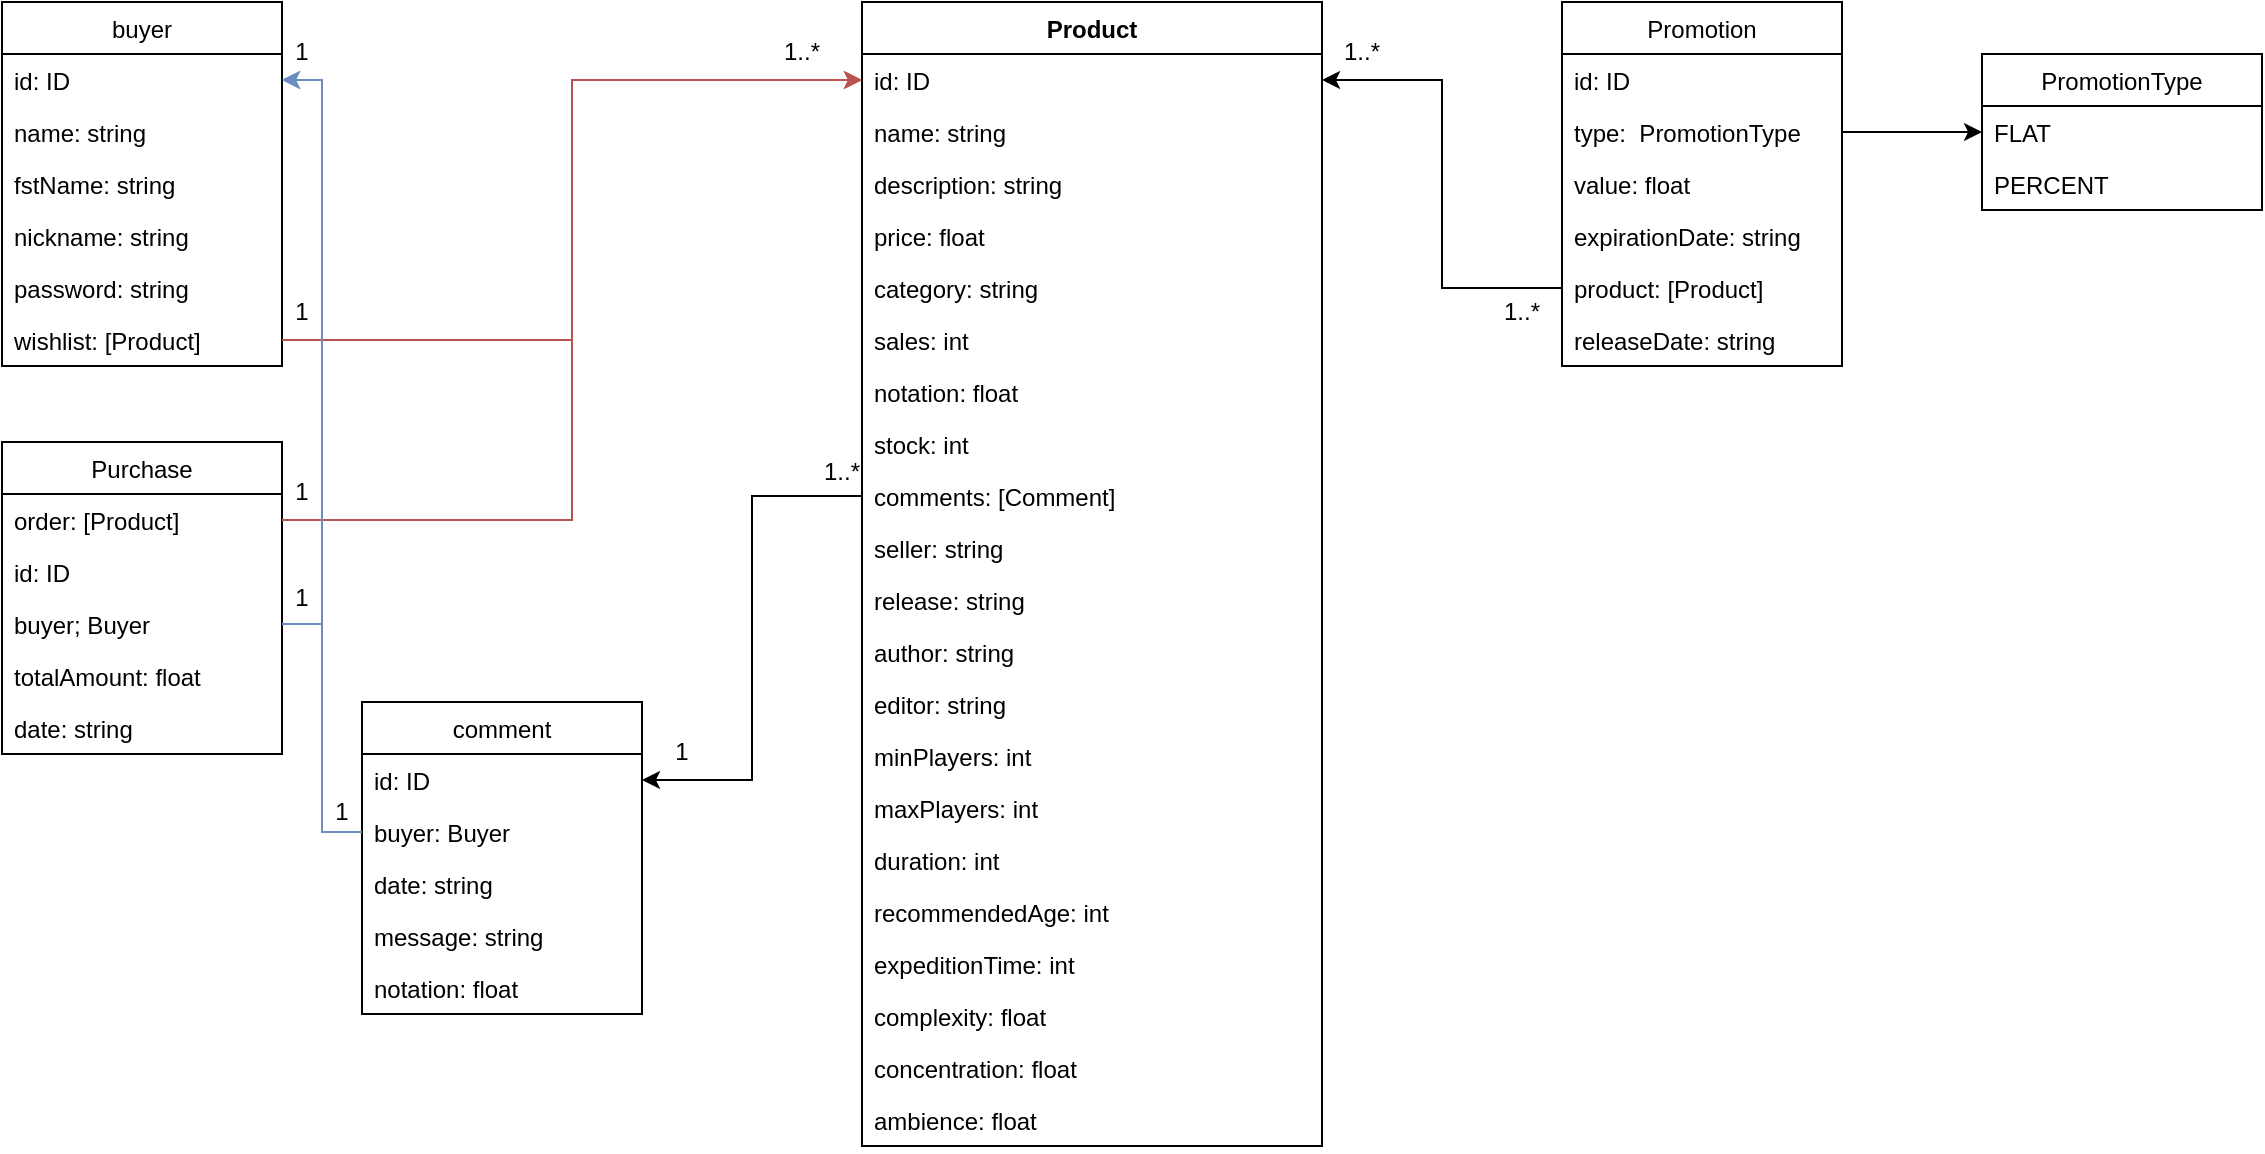 <mxfile version="16.1.2" type="device"><diagram id="qhP7KjJMfT59o1gSOzxB" name="Page-1"><mxGraphModel dx="1865" dy="601" grid="1" gridSize="10" guides="1" tooltips="1" connect="1" arrows="1" fold="1" page="1" pageScale="1" pageWidth="827" pageHeight="1169" math="0" shadow="0"><root><mxCell id="0"/><mxCell id="1" parent="0"/><mxCell id="AIPdWYYq4T8G4I1ffe9C-1" value="Product" style="swimlane;fontStyle=1;align=center;verticalAlign=top;childLayout=stackLayout;horizontal=1;startSize=26;horizontalStack=0;resizeParent=1;resizeParentMax=0;resizeLast=0;collapsible=1;marginBottom=0;" parent="1" vertex="1"><mxGeometry x="180" y="420" width="230" height="572" as="geometry"/></mxCell><mxCell id="AIPdWYYq4T8G4I1ffe9C-2" value="id: ID" style="text;strokeColor=none;fillColor=none;align=left;verticalAlign=top;spacingLeft=4;spacingRight=4;overflow=hidden;rotatable=0;points=[[0,0.5],[1,0.5]];portConstraint=eastwest;" parent="AIPdWYYq4T8G4I1ffe9C-1" vertex="1"><mxGeometry y="26" width="230" height="26" as="geometry"/></mxCell><mxCell id="njmQkS_udpOmSkrCVEzm-1" value="name: string" style="text;strokeColor=none;fillColor=none;align=left;verticalAlign=top;spacingLeft=4;spacingRight=4;overflow=hidden;rotatable=0;points=[[0,0.5],[1,0.5]];portConstraint=eastwest;" parent="AIPdWYYq4T8G4I1ffe9C-1" vertex="1"><mxGeometry y="52" width="230" height="26" as="geometry"/></mxCell><mxCell id="AIPdWYYq4T8G4I1ffe9C-5" value="description: string" style="text;strokeColor=none;fillColor=none;align=left;verticalAlign=top;spacingLeft=4;spacingRight=4;overflow=hidden;rotatable=0;points=[[0,0.5],[1,0.5]];portConstraint=eastwest;" parent="AIPdWYYq4T8G4I1ffe9C-1" vertex="1"><mxGeometry y="78" width="230" height="26" as="geometry"/></mxCell><mxCell id="AIPdWYYq4T8G4I1ffe9C-6" value="price: float" style="text;strokeColor=none;fillColor=none;align=left;verticalAlign=top;spacingLeft=4;spacingRight=4;overflow=hidden;rotatable=0;points=[[0,0.5],[1,0.5]];portConstraint=eastwest;" parent="AIPdWYYq4T8G4I1ffe9C-1" vertex="1"><mxGeometry y="104" width="230" height="26" as="geometry"/></mxCell><mxCell id="AIPdWYYq4T8G4I1ffe9C-7" value="category: string" style="text;strokeColor=none;fillColor=none;align=left;verticalAlign=top;spacingLeft=4;spacingRight=4;overflow=hidden;rotatable=0;points=[[0,0.5],[1,0.5]];portConstraint=eastwest;" parent="AIPdWYYq4T8G4I1ffe9C-1" vertex="1"><mxGeometry y="130" width="230" height="26" as="geometry"/></mxCell><mxCell id="AIPdWYYq4T8G4I1ffe9C-8" value="sales: int" style="text;strokeColor=none;fillColor=none;align=left;verticalAlign=top;spacingLeft=4;spacingRight=4;overflow=hidden;rotatable=0;points=[[0,0.5],[1,0.5]];portConstraint=eastwest;" parent="AIPdWYYq4T8G4I1ffe9C-1" vertex="1"><mxGeometry y="156" width="230" height="26" as="geometry"/></mxCell><mxCell id="AIPdWYYq4T8G4I1ffe9C-9" value="notation: float" style="text;strokeColor=none;fillColor=none;align=left;verticalAlign=top;spacingLeft=4;spacingRight=4;overflow=hidden;rotatable=0;points=[[0,0.5],[1,0.5]];portConstraint=eastwest;" parent="AIPdWYYq4T8G4I1ffe9C-1" vertex="1"><mxGeometry y="182" width="230" height="26" as="geometry"/></mxCell><mxCell id="AIPdWYYq4T8G4I1ffe9C-12" value="stock: int" style="text;strokeColor=none;fillColor=none;align=left;verticalAlign=top;spacingLeft=4;spacingRight=4;overflow=hidden;rotatable=0;points=[[0,0.5],[1,0.5]];portConstraint=eastwest;" parent="AIPdWYYq4T8G4I1ffe9C-1" vertex="1"><mxGeometry y="208" width="230" height="26" as="geometry"/></mxCell><mxCell id="AIPdWYYq4T8G4I1ffe9C-11" value="comments: [Comment]" style="text;strokeColor=none;fillColor=none;align=left;verticalAlign=top;spacingLeft=4;spacingRight=4;overflow=hidden;rotatable=0;points=[[0,0.5],[1,0.5]];portConstraint=eastwest;" parent="AIPdWYYq4T8G4I1ffe9C-1" vertex="1"><mxGeometry y="234" width="230" height="26" as="geometry"/></mxCell><mxCell id="AIPdWYYq4T8G4I1ffe9C-13" value="seller: string" style="text;strokeColor=none;fillColor=none;align=left;verticalAlign=top;spacingLeft=4;spacingRight=4;overflow=hidden;rotatable=0;points=[[0,0.5],[1,0.5]];portConstraint=eastwest;" parent="AIPdWYYq4T8G4I1ffe9C-1" vertex="1"><mxGeometry y="260" width="230" height="26" as="geometry"/></mxCell><mxCell id="FD3mDdKUtWkHjg0hF5EI-1" value="release: string" style="text;strokeColor=none;fillColor=none;align=left;verticalAlign=top;spacingLeft=4;spacingRight=4;overflow=hidden;rotatable=0;points=[[0,0.5],[1,0.5]];portConstraint=eastwest;" vertex="1" parent="AIPdWYYq4T8G4I1ffe9C-1"><mxGeometry y="286" width="230" height="26" as="geometry"/></mxCell><mxCell id="AIPdWYYq4T8G4I1ffe9C-22" value="author: string" style="text;strokeColor=none;fillColor=none;align=left;verticalAlign=top;spacingLeft=4;spacingRight=4;overflow=hidden;rotatable=0;points=[[0,0.5],[1,0.5]];portConstraint=eastwest;" parent="AIPdWYYq4T8G4I1ffe9C-1" vertex="1"><mxGeometry y="312" width="230" height="26" as="geometry"/></mxCell><mxCell id="tGBcgF5zEhU3mlBbZxo8-1" value="editor: string" style="text;strokeColor=none;fillColor=none;align=left;verticalAlign=top;spacingLeft=4;spacingRight=4;overflow=hidden;rotatable=0;points=[[0,0.5],[1,0.5]];portConstraint=eastwest;" parent="AIPdWYYq4T8G4I1ffe9C-1" vertex="1"><mxGeometry y="338" width="230" height="26" as="geometry"/></mxCell><mxCell id="AIPdWYYq4T8G4I1ffe9C-14" value="minPlayers: int" style="text;strokeColor=none;fillColor=none;align=left;verticalAlign=top;spacingLeft=4;spacingRight=4;overflow=hidden;rotatable=0;points=[[0,0.5],[1,0.5]];portConstraint=eastwest;" parent="AIPdWYYq4T8G4I1ffe9C-1" vertex="1"><mxGeometry y="364" width="230" height="26" as="geometry"/></mxCell><mxCell id="AIPdWYYq4T8G4I1ffe9C-28" value="maxPlayers: int" style="text;strokeColor=none;fillColor=none;align=left;verticalAlign=top;spacingLeft=4;spacingRight=4;overflow=hidden;rotatable=0;points=[[0,0.5],[1,0.5]];portConstraint=eastwest;" parent="AIPdWYYq4T8G4I1ffe9C-1" vertex="1"><mxGeometry y="390" width="230" height="26" as="geometry"/></mxCell><mxCell id="AIPdWYYq4T8G4I1ffe9C-15" value="duration: int" style="text;strokeColor=none;fillColor=none;align=left;verticalAlign=top;spacingLeft=4;spacingRight=4;overflow=hidden;rotatable=0;points=[[0,0.5],[1,0.5]];portConstraint=eastwest;" parent="AIPdWYYq4T8G4I1ffe9C-1" vertex="1"><mxGeometry y="416" width="230" height="26" as="geometry"/></mxCell><mxCell id="AIPdWYYq4T8G4I1ffe9C-16" value="recommendedAge: int" style="text;strokeColor=none;fillColor=none;align=left;verticalAlign=top;spacingLeft=4;spacingRight=4;overflow=hidden;rotatable=0;points=[[0,0.5],[1,0.5]];portConstraint=eastwest;" parent="AIPdWYYq4T8G4I1ffe9C-1" vertex="1"><mxGeometry y="442" width="230" height="26" as="geometry"/></mxCell><mxCell id="AIPdWYYq4T8G4I1ffe9C-17" value="expeditionTime: int" style="text;strokeColor=none;fillColor=none;align=left;verticalAlign=top;spacingLeft=4;spacingRight=4;overflow=hidden;rotatable=0;points=[[0,0.5],[1,0.5]];portConstraint=eastwest;" parent="AIPdWYYq4T8G4I1ffe9C-1" vertex="1"><mxGeometry y="468" width="230" height="26" as="geometry"/></mxCell><mxCell id="AIPdWYYq4T8G4I1ffe9C-19" value="complexity: float" style="text;strokeColor=none;fillColor=none;align=left;verticalAlign=top;spacingLeft=4;spacingRight=4;overflow=hidden;rotatable=0;points=[[0,0.5],[1,0.5]];portConstraint=eastwest;" parent="AIPdWYYq4T8G4I1ffe9C-1" vertex="1"><mxGeometry y="494" width="230" height="26" as="geometry"/></mxCell><mxCell id="AIPdWYYq4T8G4I1ffe9C-20" value="concentration: float" style="text;strokeColor=none;fillColor=none;align=left;verticalAlign=top;spacingLeft=4;spacingRight=4;overflow=hidden;rotatable=0;points=[[0,0.5],[1,0.5]];portConstraint=eastwest;" parent="AIPdWYYq4T8G4I1ffe9C-1" vertex="1"><mxGeometry y="520" width="230" height="26" as="geometry"/></mxCell><mxCell id="AIPdWYYq4T8G4I1ffe9C-21" value="ambience: float" style="text;strokeColor=none;fillColor=none;align=left;verticalAlign=top;spacingLeft=4;spacingRight=4;overflow=hidden;rotatable=0;points=[[0,0.5],[1,0.5]];portConstraint=eastwest;" parent="AIPdWYYq4T8G4I1ffe9C-1" vertex="1"><mxGeometry y="546" width="230" height="26" as="geometry"/></mxCell><mxCell id="AIPdWYYq4T8G4I1ffe9C-23" value="Promotion" style="swimlane;fontStyle=0;childLayout=stackLayout;horizontal=1;startSize=26;fillColor=none;horizontalStack=0;resizeParent=1;resizeParentMax=0;resizeLast=0;collapsible=1;marginBottom=0;" parent="1" vertex="1"><mxGeometry x="530" y="420" width="140" height="182" as="geometry"/></mxCell><mxCell id="njmQkS_udpOmSkrCVEzm-2" value="id: ID" style="text;strokeColor=none;fillColor=none;align=left;verticalAlign=top;spacingLeft=4;spacingRight=4;overflow=hidden;rotatable=0;points=[[0,0.5],[1,0.5]];portConstraint=eastwest;" parent="AIPdWYYq4T8G4I1ffe9C-23" vertex="1"><mxGeometry y="26" width="140" height="26" as="geometry"/></mxCell><mxCell id="AIPdWYYq4T8G4I1ffe9C-24" value="type:  PromotionType" style="text;strokeColor=none;fillColor=none;align=left;verticalAlign=top;spacingLeft=4;spacingRight=4;overflow=hidden;rotatable=0;points=[[0,0.5],[1,0.5]];portConstraint=eastwest;" parent="AIPdWYYq4T8G4I1ffe9C-23" vertex="1"><mxGeometry y="52" width="140" height="26" as="geometry"/></mxCell><mxCell id="AIPdWYYq4T8G4I1ffe9C-32" value="value: float" style="text;strokeColor=none;fillColor=none;align=left;verticalAlign=top;spacingLeft=4;spacingRight=4;overflow=hidden;rotatable=0;points=[[0,0.5],[1,0.5]];portConstraint=eastwest;" parent="AIPdWYYq4T8G4I1ffe9C-23" vertex="1"><mxGeometry y="78" width="140" height="26" as="geometry"/></mxCell><mxCell id="AIPdWYYq4T8G4I1ffe9C-33" value="expirationDate: string" style="text;strokeColor=none;fillColor=none;align=left;verticalAlign=top;spacingLeft=4;spacingRight=4;overflow=hidden;rotatable=0;points=[[0,0.5],[1,0.5]];portConstraint=eastwest;" parent="AIPdWYYq4T8G4I1ffe9C-23" vertex="1"><mxGeometry y="104" width="140" height="26" as="geometry"/></mxCell><mxCell id="njmQkS_udpOmSkrCVEzm-10" value="product: [Product]" style="text;strokeColor=none;fillColor=none;align=left;verticalAlign=top;spacingLeft=4;spacingRight=4;overflow=hidden;rotatable=0;points=[[0,0.5],[1,0.5]];portConstraint=eastwest;" parent="AIPdWYYq4T8G4I1ffe9C-23" vertex="1"><mxGeometry y="130" width="140" height="26" as="geometry"/></mxCell><mxCell id="FD3mDdKUtWkHjg0hF5EI-2" value="releaseDate: string" style="text;strokeColor=none;fillColor=none;align=left;verticalAlign=top;spacingLeft=4;spacingRight=4;overflow=hidden;rotatable=0;points=[[0,0.5],[1,0.5]];portConstraint=eastwest;" vertex="1" parent="AIPdWYYq4T8G4I1ffe9C-23"><mxGeometry y="156" width="140" height="26" as="geometry"/></mxCell><mxCell id="AIPdWYYq4T8G4I1ffe9C-29" value="PromotionType" style="swimlane;fontStyle=0;childLayout=stackLayout;horizontal=1;startSize=26;fillColor=none;horizontalStack=0;resizeParent=1;resizeParentMax=0;resizeLast=0;collapsible=1;marginBottom=0;" parent="1" vertex="1"><mxGeometry x="740" y="446" width="140" height="78" as="geometry"/></mxCell><mxCell id="AIPdWYYq4T8G4I1ffe9C-30" value="FLAT" style="text;strokeColor=none;fillColor=none;align=left;verticalAlign=top;spacingLeft=4;spacingRight=4;overflow=hidden;rotatable=0;points=[[0,0.5],[1,0.5]];portConstraint=eastwest;" parent="AIPdWYYq4T8G4I1ffe9C-29" vertex="1"><mxGeometry y="26" width="140" height="26" as="geometry"/></mxCell><mxCell id="AIPdWYYq4T8G4I1ffe9C-31" value="PERCENT" style="text;strokeColor=none;fillColor=none;align=left;verticalAlign=top;spacingLeft=4;spacingRight=4;overflow=hidden;rotatable=0;points=[[0,0.5],[1,0.5]];portConstraint=eastwest;" parent="AIPdWYYq4T8G4I1ffe9C-29" vertex="1"><mxGeometry y="52" width="140" height="26" as="geometry"/></mxCell><mxCell id="AIPdWYYq4T8G4I1ffe9C-38" value="comment" style="swimlane;fontStyle=0;childLayout=stackLayout;horizontal=1;startSize=26;fillColor=none;horizontalStack=0;resizeParent=1;resizeParentMax=0;resizeLast=0;collapsible=1;marginBottom=0;" parent="1" vertex="1"><mxGeometry x="-70" y="770" width="140" height="156" as="geometry"/></mxCell><mxCell id="njmQkS_udpOmSkrCVEzm-3" value="id: ID" style="text;strokeColor=none;fillColor=none;align=left;verticalAlign=top;spacingLeft=4;spacingRight=4;overflow=hidden;rotatable=0;points=[[0,0.5],[1,0.5]];portConstraint=eastwest;" parent="AIPdWYYq4T8G4I1ffe9C-38" vertex="1"><mxGeometry y="26" width="140" height="26" as="geometry"/></mxCell><mxCell id="AIPdWYYq4T8G4I1ffe9C-39" value="buyer: Buyer" style="text;strokeColor=none;fillColor=none;align=left;verticalAlign=top;spacingLeft=4;spacingRight=4;overflow=hidden;rotatable=0;points=[[0,0.5],[1,0.5]];portConstraint=eastwest;" parent="AIPdWYYq4T8G4I1ffe9C-38" vertex="1"><mxGeometry y="52" width="140" height="26" as="geometry"/></mxCell><mxCell id="AIPdWYYq4T8G4I1ffe9C-40" value="date: string" style="text;strokeColor=none;fillColor=none;align=left;verticalAlign=top;spacingLeft=4;spacingRight=4;overflow=hidden;rotatable=0;points=[[0,0.5],[1,0.5]];portConstraint=eastwest;" parent="AIPdWYYq4T8G4I1ffe9C-38" vertex="1"><mxGeometry y="78" width="140" height="26" as="geometry"/></mxCell><mxCell id="AIPdWYYq4T8G4I1ffe9C-41" value="message: string" style="text;strokeColor=none;fillColor=none;align=left;verticalAlign=top;spacingLeft=4;spacingRight=4;overflow=hidden;rotatable=0;points=[[0,0.5],[1,0.5]];portConstraint=eastwest;" parent="AIPdWYYq4T8G4I1ffe9C-38" vertex="1"><mxGeometry y="104" width="140" height="26" as="geometry"/></mxCell><mxCell id="AIPdWYYq4T8G4I1ffe9C-42" value="notation: float" style="text;strokeColor=none;fillColor=none;align=left;verticalAlign=top;spacingLeft=4;spacingRight=4;overflow=hidden;rotatable=0;points=[[0,0.5],[1,0.5]];portConstraint=eastwest;" parent="AIPdWYYq4T8G4I1ffe9C-38" vertex="1"><mxGeometry y="130" width="140" height="26" as="geometry"/></mxCell><mxCell id="AIPdWYYq4T8G4I1ffe9C-43" value="buyer" style="swimlane;fontStyle=0;childLayout=stackLayout;horizontal=1;startSize=26;fillColor=none;horizontalStack=0;resizeParent=1;resizeParentMax=0;resizeLast=0;collapsible=1;marginBottom=0;" parent="1" vertex="1"><mxGeometry x="-250" y="420" width="140" height="182" as="geometry"/></mxCell><mxCell id="njmQkS_udpOmSkrCVEzm-4" value="id: ID" style="text;strokeColor=none;fillColor=none;align=left;verticalAlign=top;spacingLeft=4;spacingRight=4;overflow=hidden;rotatable=0;points=[[0,0.5],[1,0.5]];portConstraint=eastwest;" parent="AIPdWYYq4T8G4I1ffe9C-43" vertex="1"><mxGeometry y="26" width="140" height="26" as="geometry"/></mxCell><mxCell id="AIPdWYYq4T8G4I1ffe9C-44" value="name: string" style="text;strokeColor=none;fillColor=none;align=left;verticalAlign=top;spacingLeft=4;spacingRight=4;overflow=hidden;rotatable=0;points=[[0,0.5],[1,0.5]];portConstraint=eastwest;" parent="AIPdWYYq4T8G4I1ffe9C-43" vertex="1"><mxGeometry y="52" width="140" height="26" as="geometry"/></mxCell><mxCell id="AIPdWYYq4T8G4I1ffe9C-45" value="fstName: string" style="text;strokeColor=none;fillColor=none;align=left;verticalAlign=top;spacingLeft=4;spacingRight=4;overflow=hidden;rotatable=0;points=[[0,0.5],[1,0.5]];portConstraint=eastwest;" parent="AIPdWYYq4T8G4I1ffe9C-43" vertex="1"><mxGeometry y="78" width="140" height="26" as="geometry"/></mxCell><mxCell id="AIPdWYYq4T8G4I1ffe9C-46" value="nickname: string" style="text;strokeColor=none;fillColor=none;align=left;verticalAlign=top;spacingLeft=4;spacingRight=4;overflow=hidden;rotatable=0;points=[[0,0.5],[1,0.5]];portConstraint=eastwest;" parent="AIPdWYYq4T8G4I1ffe9C-43" vertex="1"><mxGeometry y="104" width="140" height="26" as="geometry"/></mxCell><mxCell id="AIPdWYYq4T8G4I1ffe9C-47" value="password: string" style="text;strokeColor=none;fillColor=none;align=left;verticalAlign=top;spacingLeft=4;spacingRight=4;overflow=hidden;rotatable=0;points=[[0,0.5],[1,0.5]];portConstraint=eastwest;" parent="AIPdWYYq4T8G4I1ffe9C-43" vertex="1"><mxGeometry y="130" width="140" height="26" as="geometry"/></mxCell><mxCell id="AIPdWYYq4T8G4I1ffe9C-48" value="wishlist: [Product]" style="text;strokeColor=none;fillColor=none;align=left;verticalAlign=top;spacingLeft=4;spacingRight=4;overflow=hidden;rotatable=0;points=[[0,0.5],[1,0.5]];portConstraint=eastwest;" parent="AIPdWYYq4T8G4I1ffe9C-43" vertex="1"><mxGeometry y="156" width="140" height="26" as="geometry"/></mxCell><mxCell id="AIPdWYYq4T8G4I1ffe9C-49" value="Purchase" style="swimlane;fontStyle=0;childLayout=stackLayout;horizontal=1;startSize=26;fillColor=none;horizontalStack=0;resizeParent=1;resizeParentMax=0;resizeLast=0;collapsible=1;marginBottom=0;" parent="1" vertex="1"><mxGeometry x="-250" y="640" width="140" height="156" as="geometry"/></mxCell><mxCell id="AIPdWYYq4T8G4I1ffe9C-50" value="order: [Product]" style="text;strokeColor=none;fillColor=none;align=left;verticalAlign=top;spacingLeft=4;spacingRight=4;overflow=hidden;rotatable=0;points=[[0,0.5],[1,0.5]];portConstraint=eastwest;" parent="AIPdWYYq4T8G4I1ffe9C-49" vertex="1"><mxGeometry y="26" width="140" height="26" as="geometry"/></mxCell><mxCell id="njmQkS_udpOmSkrCVEzm-5" value="id: ID" style="text;strokeColor=none;fillColor=none;align=left;verticalAlign=top;spacingLeft=4;spacingRight=4;overflow=hidden;rotatable=0;points=[[0,0.5],[1,0.5]];portConstraint=eastwest;" parent="AIPdWYYq4T8G4I1ffe9C-49" vertex="1"><mxGeometry y="52" width="140" height="26" as="geometry"/></mxCell><mxCell id="AIPdWYYq4T8G4I1ffe9C-51" value="buyer; Buyer" style="text;strokeColor=none;fillColor=none;align=left;verticalAlign=top;spacingLeft=4;spacingRight=4;overflow=hidden;rotatable=0;points=[[0,0.5],[1,0.5]];portConstraint=eastwest;" parent="AIPdWYYq4T8G4I1ffe9C-49" vertex="1"><mxGeometry y="78" width="140" height="26" as="geometry"/></mxCell><mxCell id="AIPdWYYq4T8G4I1ffe9C-55" value="totalAmount: float" style="text;strokeColor=none;fillColor=none;align=left;verticalAlign=top;spacingLeft=4;spacingRight=4;overflow=hidden;rotatable=0;points=[[0,0.5],[1,0.5]];portConstraint=eastwest;" parent="AIPdWYYq4T8G4I1ffe9C-49" vertex="1"><mxGeometry y="104" width="140" height="26" as="geometry"/></mxCell><mxCell id="AIPdWYYq4T8G4I1ffe9C-56" value="date: string" style="text;strokeColor=none;fillColor=none;align=left;verticalAlign=top;spacingLeft=4;spacingRight=4;overflow=hidden;rotatable=0;points=[[0,0.5],[1,0.5]];portConstraint=eastwest;" parent="AIPdWYYq4T8G4I1ffe9C-49" vertex="1"><mxGeometry y="130" width="140" height="26" as="geometry"/></mxCell><mxCell id="njmQkS_udpOmSkrCVEzm-7" style="edgeStyle=orthogonalEdgeStyle;rounded=0;orthogonalLoop=1;jettySize=auto;html=1;exitX=0;exitY=0.5;exitDx=0;exitDy=0;entryX=1;entryY=0.5;entryDx=0;entryDy=0;" parent="1" source="AIPdWYYq4T8G4I1ffe9C-11" target="njmQkS_udpOmSkrCVEzm-3" edge="1"><mxGeometry relative="1" as="geometry"/></mxCell><mxCell id="njmQkS_udpOmSkrCVEzm-8" style="edgeStyle=orthogonalEdgeStyle;rounded=0;orthogonalLoop=1;jettySize=auto;html=1;exitX=1;exitY=0.5;exitDx=0;exitDy=0;entryX=0;entryY=0.5;entryDx=0;entryDy=0;fillColor=#f8cecc;strokeColor=#b85450;" parent="1" source="AIPdWYYq4T8G4I1ffe9C-48" target="AIPdWYYq4T8G4I1ffe9C-2" edge="1"><mxGeometry relative="1" as="geometry"/></mxCell><mxCell id="njmQkS_udpOmSkrCVEzm-9" style="edgeStyle=orthogonalEdgeStyle;rounded=0;orthogonalLoop=1;jettySize=auto;html=1;exitX=0;exitY=0.5;exitDx=0;exitDy=0;entryX=1;entryY=0.5;entryDx=0;entryDy=0;fillColor=#dae8fc;strokeColor=#6c8ebf;" parent="1" source="AIPdWYYq4T8G4I1ffe9C-39" target="njmQkS_udpOmSkrCVEzm-4" edge="1"><mxGeometry relative="1" as="geometry"/></mxCell><mxCell id="njmQkS_udpOmSkrCVEzm-11" style="edgeStyle=orthogonalEdgeStyle;rounded=0;orthogonalLoop=1;jettySize=auto;html=1;exitX=1;exitY=0.5;exitDx=0;exitDy=0;entryX=0;entryY=0.5;entryDx=0;entryDy=0;fillColor=#f8cecc;strokeColor=#b85450;" parent="1" source="AIPdWYYq4T8G4I1ffe9C-50" target="AIPdWYYq4T8G4I1ffe9C-2" edge="1"><mxGeometry relative="1" as="geometry"/></mxCell><mxCell id="njmQkS_udpOmSkrCVEzm-12" style="edgeStyle=orthogonalEdgeStyle;rounded=0;orthogonalLoop=1;jettySize=auto;html=1;exitX=1;exitY=0.5;exitDx=0;exitDy=0;entryX=1;entryY=0.5;entryDx=0;entryDy=0;fillColor=#dae8fc;strokeColor=#6c8ebf;" parent="1" source="AIPdWYYq4T8G4I1ffe9C-51" target="njmQkS_udpOmSkrCVEzm-4" edge="1"><mxGeometry relative="1" as="geometry"><Array as="points"><mxPoint x="-90" y="731"/><mxPoint x="-90" y="459"/></Array></mxGeometry></mxCell><mxCell id="njmQkS_udpOmSkrCVEzm-13" style="edgeStyle=orthogonalEdgeStyle;rounded=0;orthogonalLoop=1;jettySize=auto;html=1;exitX=0;exitY=0.5;exitDx=0;exitDy=0;entryX=1;entryY=0.5;entryDx=0;entryDy=0;" parent="1" source="njmQkS_udpOmSkrCVEzm-10" target="AIPdWYYq4T8G4I1ffe9C-2" edge="1"><mxGeometry relative="1" as="geometry"/></mxCell><mxCell id="njmQkS_udpOmSkrCVEzm-14" style="edgeStyle=orthogonalEdgeStyle;rounded=0;orthogonalLoop=1;jettySize=auto;html=1;exitX=1;exitY=0.5;exitDx=0;exitDy=0;entryX=0;entryY=0.5;entryDx=0;entryDy=0;" parent="1" source="AIPdWYYq4T8G4I1ffe9C-24" target="AIPdWYYq4T8G4I1ffe9C-30" edge="1"><mxGeometry relative="1" as="geometry"/></mxCell><mxCell id="tGBcgF5zEhU3mlBbZxo8-3" value="1..*" style="text;html=1;strokeColor=none;fillColor=none;align=center;verticalAlign=middle;whiteSpace=wrap;rounded=0;" parent="1" vertex="1"><mxGeometry x="400" y="430" width="60" height="30" as="geometry"/></mxCell><mxCell id="tGBcgF5zEhU3mlBbZxo8-4" value="1..*" style="text;html=1;strokeColor=none;fillColor=none;align=center;verticalAlign=middle;whiteSpace=wrap;rounded=0;" parent="1" vertex="1"><mxGeometry x="480" y="560" width="60" height="30" as="geometry"/></mxCell><mxCell id="tGBcgF5zEhU3mlBbZxo8-5" value="1..*" style="text;html=1;strokeColor=none;fillColor=none;align=center;verticalAlign=middle;whiteSpace=wrap;rounded=0;" parent="1" vertex="1"><mxGeometry x="140" y="640" width="60" height="30" as="geometry"/></mxCell><mxCell id="tGBcgF5zEhU3mlBbZxo8-6" value="1" style="text;html=1;strokeColor=none;fillColor=none;align=center;verticalAlign=middle;whiteSpace=wrap;rounded=0;" parent="1" vertex="1"><mxGeometry x="60" y="780" width="60" height="30" as="geometry"/></mxCell><mxCell id="tGBcgF5zEhU3mlBbZxo8-7" value="1..*" style="text;html=1;strokeColor=none;fillColor=none;align=center;verticalAlign=middle;whiteSpace=wrap;rounded=0;" parent="1" vertex="1"><mxGeometry x="120" y="430" width="60" height="30" as="geometry"/></mxCell><mxCell id="tGBcgF5zEhU3mlBbZxo8-9" value="1" style="text;html=1;strokeColor=none;fillColor=none;align=center;verticalAlign=middle;whiteSpace=wrap;rounded=0;" parent="1" vertex="1"><mxGeometry x="-130" y="650" width="60" height="30" as="geometry"/></mxCell><mxCell id="tGBcgF5zEhU3mlBbZxo8-10" value="1" style="text;html=1;strokeColor=none;fillColor=none;align=center;verticalAlign=middle;whiteSpace=wrap;rounded=0;" parent="1" vertex="1"><mxGeometry x="-130" y="703" width="60" height="30" as="geometry"/></mxCell><mxCell id="tGBcgF5zEhU3mlBbZxo8-11" value="1" style="text;html=1;strokeColor=none;fillColor=none;align=center;verticalAlign=middle;whiteSpace=wrap;rounded=0;" parent="1" vertex="1"><mxGeometry x="-130" y="430" width="60" height="30" as="geometry"/></mxCell><mxCell id="tGBcgF5zEhU3mlBbZxo8-12" value="1" style="text;html=1;strokeColor=none;fillColor=none;align=center;verticalAlign=middle;whiteSpace=wrap;rounded=0;" parent="1" vertex="1"><mxGeometry x="-110" y="810" width="60" height="30" as="geometry"/></mxCell><mxCell id="tGBcgF5zEhU3mlBbZxo8-13" value="1" style="text;html=1;strokeColor=none;fillColor=none;align=center;verticalAlign=middle;whiteSpace=wrap;rounded=0;" parent="1" vertex="1"><mxGeometry x="-130" y="560" width="60" height="30" as="geometry"/></mxCell></root></mxGraphModel></diagram></mxfile>